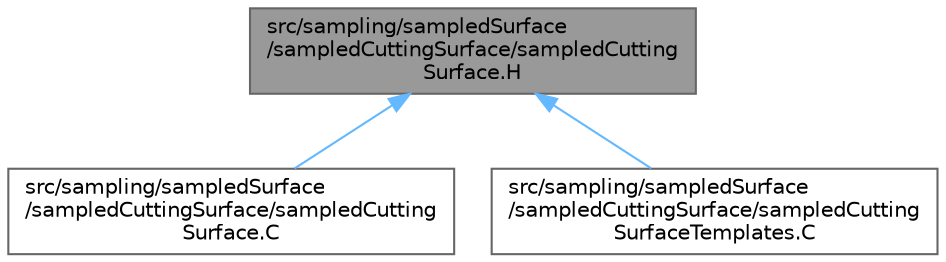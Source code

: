 digraph "src/sampling/sampledSurface/sampledCuttingSurface/sampledCuttingSurface.H"
{
 // LATEX_PDF_SIZE
  bgcolor="transparent";
  edge [fontname=Helvetica,fontsize=10,labelfontname=Helvetica,labelfontsize=10];
  node [fontname=Helvetica,fontsize=10,shape=box,height=0.2,width=0.4];
  Node1 [id="Node000001",label="src/sampling/sampledSurface\l/sampledCuttingSurface/sampledCutting\lSurface.H",height=0.2,width=0.4,color="gray40", fillcolor="grey60", style="filled", fontcolor="black",tooltip=" "];
  Node1 -> Node2 [id="edge1_Node000001_Node000002",dir="back",color="steelblue1",style="solid",tooltip=" "];
  Node2 [id="Node000002",label="src/sampling/sampledSurface\l/sampledCuttingSurface/sampledCutting\lSurface.C",height=0.2,width=0.4,color="grey40", fillcolor="white", style="filled",URL="$sampledCuttingSurface_8C.html",tooltip=" "];
  Node1 -> Node3 [id="edge2_Node000001_Node000003",dir="back",color="steelblue1",style="solid",tooltip=" "];
  Node3 [id="Node000003",label="src/sampling/sampledSurface\l/sampledCuttingSurface/sampledCutting\lSurfaceTemplates.C",height=0.2,width=0.4,color="grey40", fillcolor="white", style="filled",URL="$sampledCuttingSurfaceTemplates_8C.html",tooltip=" "];
}
